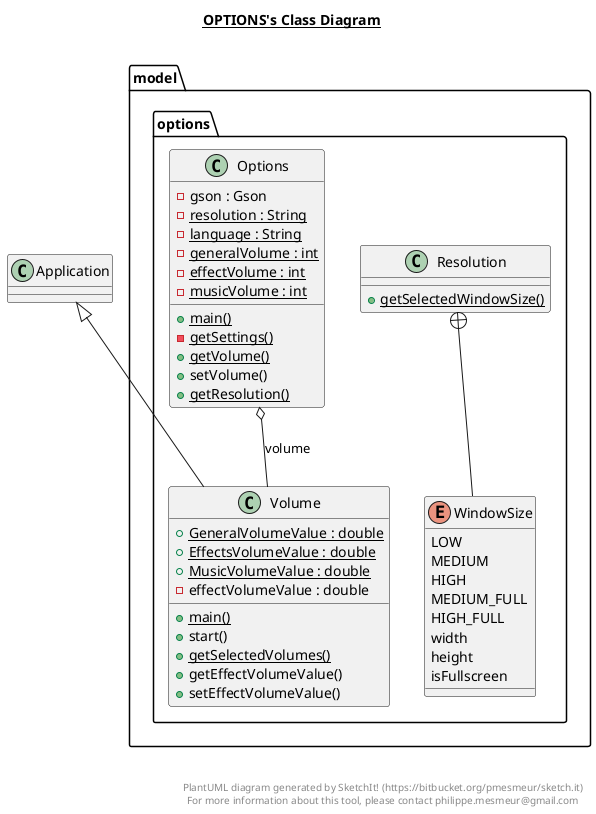 @startuml

title __OPTIONS's Class Diagram__\n

  package model.options {
    class Options {
        - gson : Gson
        {static} - resolution : String
        {static} - language : String
        {static} - generalVolume : int
        {static} - effectVolume : int
        {static} - musicVolume : int
        {static} + main()
        {static} - getSettings()
        {static} + getVolume()
        + setVolume()
        {static} + getResolution()
    }
  }
  

  package model.options {
    class Resolution {
        {static} + getSelectedWindowSize()
    }
  }
  

  package model.options {
    enum WindowSize {
      LOW
      MEDIUM
      HIGH
      MEDIUM_FULL
      HIGH_FULL
      width
      height
      isFullscreen
    }
  }
  

  package model.options {
    class Volume {
        {static} + GeneralVolumeValue : double
        {static} + EffectsVolumeValue : double
        {static} + MusicVolumeValue : double
        - effectVolumeValue : double
        {static} + main()
        + start()
        {static} + getSelectedVolumes()
        + getEffectVolumeValue()
        + setEffectVolumeValue()
    }
  }
  

  Options o-- Volume : volume
  Resolution +-down- WindowSize
  Volume -up-|> Application


right footer


PlantUML diagram generated by SketchIt! (https://bitbucket.org/pmesmeur/sketch.it)
For more information about this tool, please contact philippe.mesmeur@gmail.com
endfooter

@enduml
